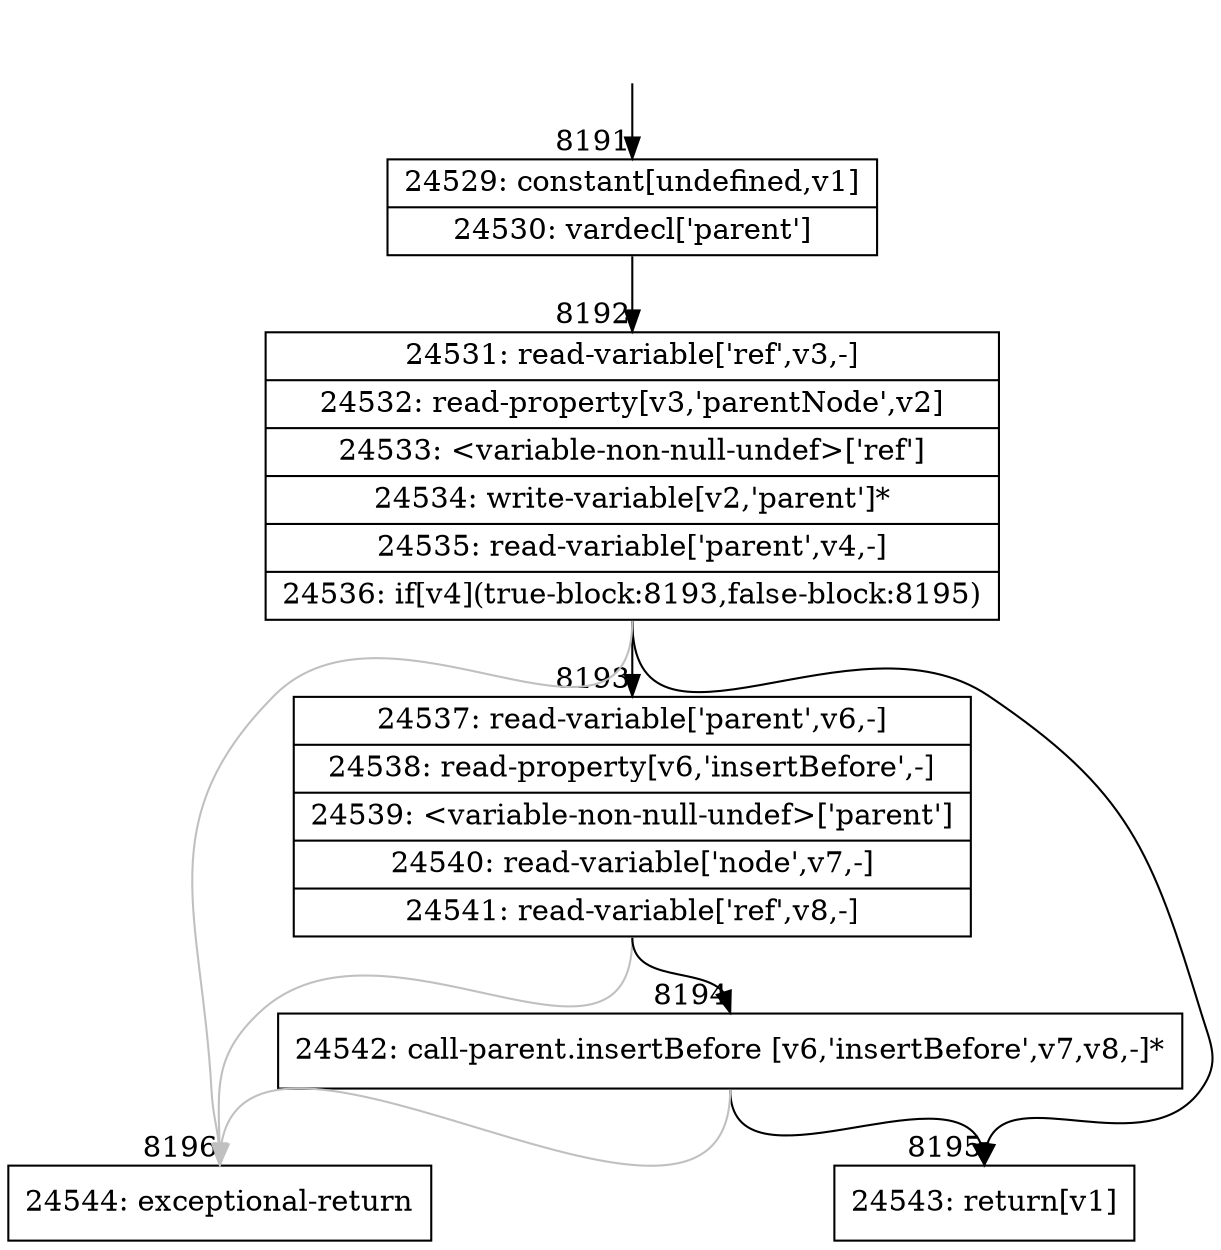 digraph {
rankdir="TD"
BB_entry553[shape=none,label=""];
BB_entry553 -> BB8191 [tailport=s, headport=n, headlabel="    8191"]
BB8191 [shape=record label="{24529: constant[undefined,v1]|24530: vardecl['parent']}" ] 
BB8191 -> BB8192 [tailport=s, headport=n, headlabel="      8192"]
BB8192 [shape=record label="{24531: read-variable['ref',v3,-]|24532: read-property[v3,'parentNode',v2]|24533: \<variable-non-null-undef\>['ref']|24534: write-variable[v2,'parent']*|24535: read-variable['parent',v4,-]|24536: if[v4](true-block:8193,false-block:8195)}" ] 
BB8192 -> BB8193 [tailport=s, headport=n, headlabel="      8193"]
BB8192 -> BB8195 [tailport=s, headport=n, headlabel="      8195"]
BB8192 -> BB8196 [tailport=s, headport=n, color=gray, headlabel="      8196"]
BB8193 [shape=record label="{24537: read-variable['parent',v6,-]|24538: read-property[v6,'insertBefore',-]|24539: \<variable-non-null-undef\>['parent']|24540: read-variable['node',v7,-]|24541: read-variable['ref',v8,-]}" ] 
BB8193 -> BB8194 [tailport=s, headport=n, headlabel="      8194"]
BB8193 -> BB8196 [tailport=s, headport=n, color=gray]
BB8194 [shape=record label="{24542: call-parent.insertBefore [v6,'insertBefore',v7,v8,-]*}" ] 
BB8194 -> BB8195 [tailport=s, headport=n]
BB8194 -> BB8196 [tailport=s, headport=n, color=gray]
BB8195 [shape=record label="{24543: return[v1]}" ] 
BB8196 [shape=record label="{24544: exceptional-return}" ] 
//#$~ 11499
}
